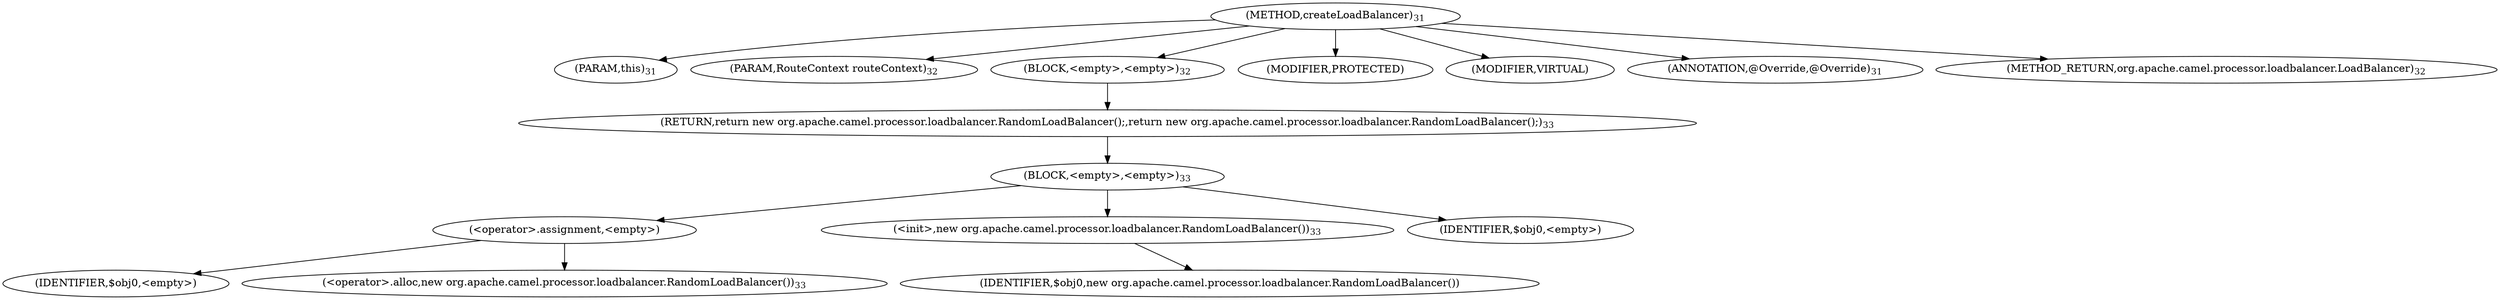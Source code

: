 digraph "createLoadBalancer" {  
"7" [label = <(METHOD,createLoadBalancer)<SUB>31</SUB>> ]
"8" [label = <(PARAM,this)<SUB>31</SUB>> ]
"9" [label = <(PARAM,RouteContext routeContext)<SUB>32</SUB>> ]
"10" [label = <(BLOCK,&lt;empty&gt;,&lt;empty&gt;)<SUB>32</SUB>> ]
"11" [label = <(RETURN,return new org.apache.camel.processor.loadbalancer.RandomLoadBalancer();,return new org.apache.camel.processor.loadbalancer.RandomLoadBalancer();)<SUB>33</SUB>> ]
"12" [label = <(BLOCK,&lt;empty&gt;,&lt;empty&gt;)<SUB>33</SUB>> ]
"13" [label = <(&lt;operator&gt;.assignment,&lt;empty&gt;)> ]
"14" [label = <(IDENTIFIER,$obj0,&lt;empty&gt;)> ]
"15" [label = <(&lt;operator&gt;.alloc,new org.apache.camel.processor.loadbalancer.RandomLoadBalancer())<SUB>33</SUB>> ]
"16" [label = <(&lt;init&gt;,new org.apache.camel.processor.loadbalancer.RandomLoadBalancer())<SUB>33</SUB>> ]
"17" [label = <(IDENTIFIER,$obj0,new org.apache.camel.processor.loadbalancer.RandomLoadBalancer())> ]
"18" [label = <(IDENTIFIER,$obj0,&lt;empty&gt;)> ]
"19" [label = <(MODIFIER,PROTECTED)> ]
"20" [label = <(MODIFIER,VIRTUAL)> ]
"21" [label = <(ANNOTATION,@Override,@Override)<SUB>31</SUB>> ]
"22" [label = <(METHOD_RETURN,org.apache.camel.processor.loadbalancer.LoadBalancer)<SUB>32</SUB>> ]
  "7" -> "8" 
  "7" -> "9" 
  "7" -> "10" 
  "7" -> "19" 
  "7" -> "20" 
  "7" -> "21" 
  "7" -> "22" 
  "10" -> "11" 
  "11" -> "12" 
  "12" -> "13" 
  "12" -> "16" 
  "12" -> "18" 
  "13" -> "14" 
  "13" -> "15" 
  "16" -> "17" 
}
